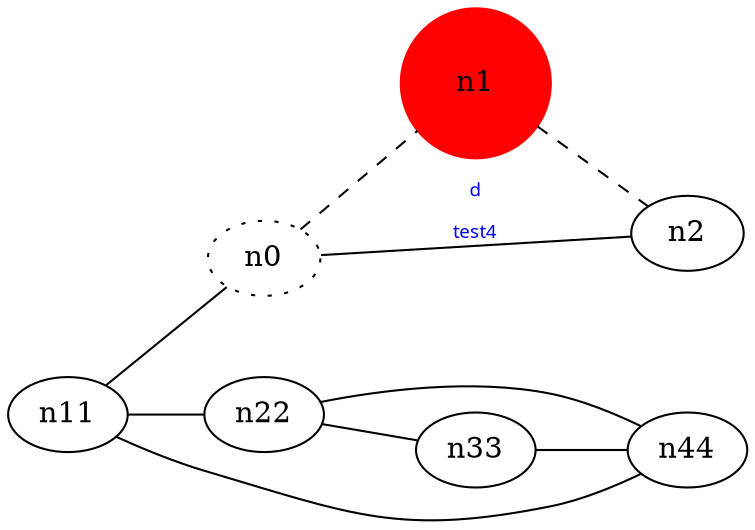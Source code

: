 graph test4 {
	rankdir=LR;
	fontcolor=blue; /* c0; c1; c0 -- c1 */
	n0 [style=dotted, fillcolor="#123456"]; // c2; c3; c2 -- c3
	n1 [height=1, width=1, color=red, style=filled];
	n0 -- n1 -- n2[style=dashed];
	n0 -- n2 [fontname="comic sans", label="d\n\l\G", fontcolor=blue, fontsize=9];
	n11 -- n22;
	n11 -- n0;
	n11 -- n44;
	n22 -- n33;
	n22 -- n44;
	n33 -- n44;
}
